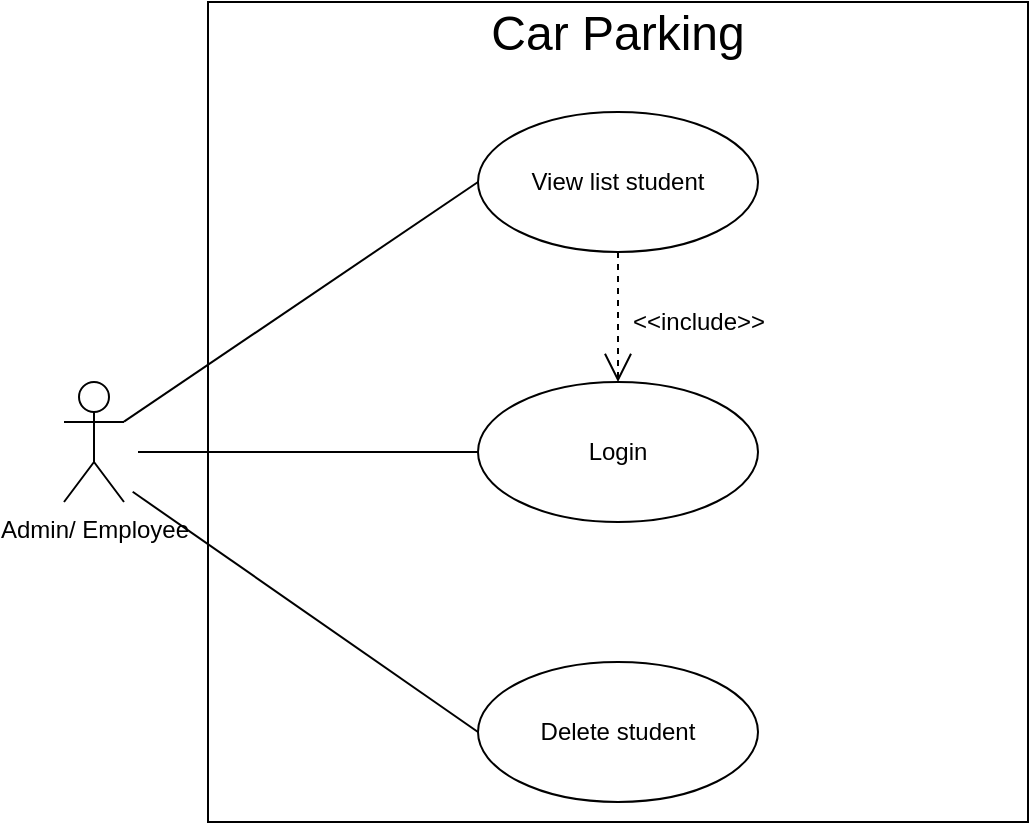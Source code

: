 <?xml version="1.0" encoding="UTF-8"?>
<mxfile version="21.1.1" type="google">
  <diagram name="Page-1" id="arffy4-NJhMH04xEkonC">
    <mxGraphModel dx="1803" dy="727" grid="1" gridSize="10" guides="1" tooltips="1" connect="1" arrows="1" fold="1" page="1" pageScale="1" pageWidth="850" pageHeight="1100" math="0" shadow="0">
      <root>
        <mxCell id="0" />
        <mxCell id="1" parent="0" />
        <mxCell id="kt7wNeE3NJfRRkz3Z5S9-1" value="" style="whiteSpace=wrap;html=1;aspect=fixed;" parent="1" vertex="1">
          <mxGeometry x="142" y="240" width="410" height="410" as="geometry" />
        </mxCell>
        <mxCell id="kt7wNeE3NJfRRkz3Z5S9-2" style="rounded=0;orthogonalLoop=1;jettySize=auto;html=1;entryX=0;entryY=0.5;entryDx=0;entryDy=0;endArrow=none;endFill=0;" parent="1" source="kt7wNeE3NJfRRkz3Z5S9-3" target="kt7wNeE3NJfRRkz3Z5S9-4" edge="1">
          <mxGeometry relative="1" as="geometry">
            <mxPoint x="267" y="330" as="targetPoint" />
          </mxGeometry>
        </mxCell>
        <mxCell id="kt7wNeE3NJfRRkz3Z5S9-3" value="Admin/ Employee" style="shape=umlActor;verticalLabelPosition=bottom;verticalAlign=top;html=1;" parent="1" vertex="1">
          <mxGeometry x="70" y="430" width="30" height="60" as="geometry" />
        </mxCell>
        <mxCell id="kt7wNeE3NJfRRkz3Z5S9-4" value="View list student" style="ellipse;whiteSpace=wrap;html=1;" parent="1" vertex="1">
          <mxGeometry x="277" y="295" width="140" height="70" as="geometry" />
        </mxCell>
        <mxCell id="kt7wNeE3NJfRRkz3Z5S9-5" value="" style="group" parent="1" connectable="0" vertex="1">
          <mxGeometry x="207" y="420" width="210" height="80" as="geometry" />
        </mxCell>
        <mxCell id="kt7wNeE3NJfRRkz3Z5S9-6" value="Login" style="ellipse;whiteSpace=wrap;html=1;strokeColor=#000000;" parent="kt7wNeE3NJfRRkz3Z5S9-5" vertex="1">
          <mxGeometry x="70" y="10" width="140" height="70" as="geometry" />
        </mxCell>
        <mxCell id="kt7wNeE3NJfRRkz3Z5S9-7" value="&amp;lt;&amp;lt;include&amp;gt;&amp;gt;" style="text;html=1;align=center;verticalAlign=middle;resizable=0;points=[];autosize=1;" parent="1" vertex="1">
          <mxGeometry x="347" y="390" width="80" height="20" as="geometry" />
        </mxCell>
        <mxCell id="kt7wNeE3NJfRRkz3Z5S9-8" value="Delete student" style="ellipse;whiteSpace=wrap;html=1;strokeColor=#000000;" parent="1" vertex="1">
          <mxGeometry x="277" y="570" width="140" height="70" as="geometry" />
        </mxCell>
        <mxCell id="kt7wNeE3NJfRRkz3Z5S9-9" value="&lt;font style=&quot;font-size: 24px;&quot;&gt;Car Parking&lt;/font&gt;" style="text;html=1;strokeColor=none;fillColor=none;align=center;verticalAlign=middle;whiteSpace=wrap;rounded=0;" parent="1" vertex="1">
          <mxGeometry x="277" y="246" width="140" height="20" as="geometry" />
        </mxCell>
        <mxCell id="kt7wNeE3NJfRRkz3Z5S9-10" value="" style="endArrow=open;dashed=1;endFill=0;endSize=12;html=1;exitX=0.5;exitY=1;exitDx=0;exitDy=0;entryX=0.5;entryY=0;entryDx=0;entryDy=0;" parent="1" source="kt7wNeE3NJfRRkz3Z5S9-4" target="kt7wNeE3NJfRRkz3Z5S9-6" edge="1">
          <mxGeometry width="160" relative="1" as="geometry">
            <mxPoint x="202" y="440" as="sourcePoint" />
            <mxPoint x="272" y="470" as="targetPoint" />
          </mxGeometry>
        </mxCell>
        <mxCell id="kt7wNeE3NJfRRkz3Z5S9-11" style="rounded=0;orthogonalLoop=1;jettySize=auto;html=1;entryX=0;entryY=0.5;entryDx=0;entryDy=0;endArrow=none;endFill=0;" parent="1" target="kt7wNeE3NJfRRkz3Z5S9-6" edge="1">
          <mxGeometry relative="1" as="geometry">
            <mxPoint x="287" y="340" as="targetPoint" />
            <mxPoint x="107" y="465" as="sourcePoint" />
          </mxGeometry>
        </mxCell>
        <mxCell id="kt7wNeE3NJfRRkz3Z5S9-12" style="rounded=0;orthogonalLoop=1;jettySize=auto;html=1;endArrow=none;endFill=0;entryX=0;entryY=0.5;entryDx=0;entryDy=0;exitX=1.145;exitY=0.915;exitDx=0;exitDy=0;exitPerimeter=0;" parent="1" source="kt7wNeE3NJfRRkz3Z5S9-3" target="kt7wNeE3NJfRRkz3Z5S9-8" edge="1">
          <mxGeometry relative="1" as="geometry">
            <mxPoint x="287" y="475" as="targetPoint" />
            <mxPoint x="157" y="490" as="sourcePoint" />
          </mxGeometry>
        </mxCell>
      </root>
    </mxGraphModel>
  </diagram>
</mxfile>
